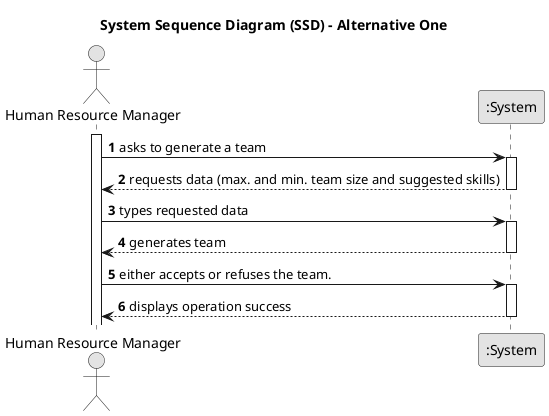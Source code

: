 @startuml
skinparam monochrome true
skinparam packageStyle rectangle
skinparam shadowing false

title System Sequence Diagram (SSD) - Alternative One

autonumber

actor "Human Resource Manager" as Employee
participant ":System" as System

activate Employee

    Employee -> System : asks to generate a team
    activate System

        System --> Employee : requests data (max. and min. team size and suggested skills)
    deactivate System

    Employee -> System : types requested data
    activate System

        System --> Employee : generates team
    deactivate System

    Employee -> System : either accepts or refuses the team.
    activate System

        System --> Employee : displays operation success
    deactivate System

@enduml